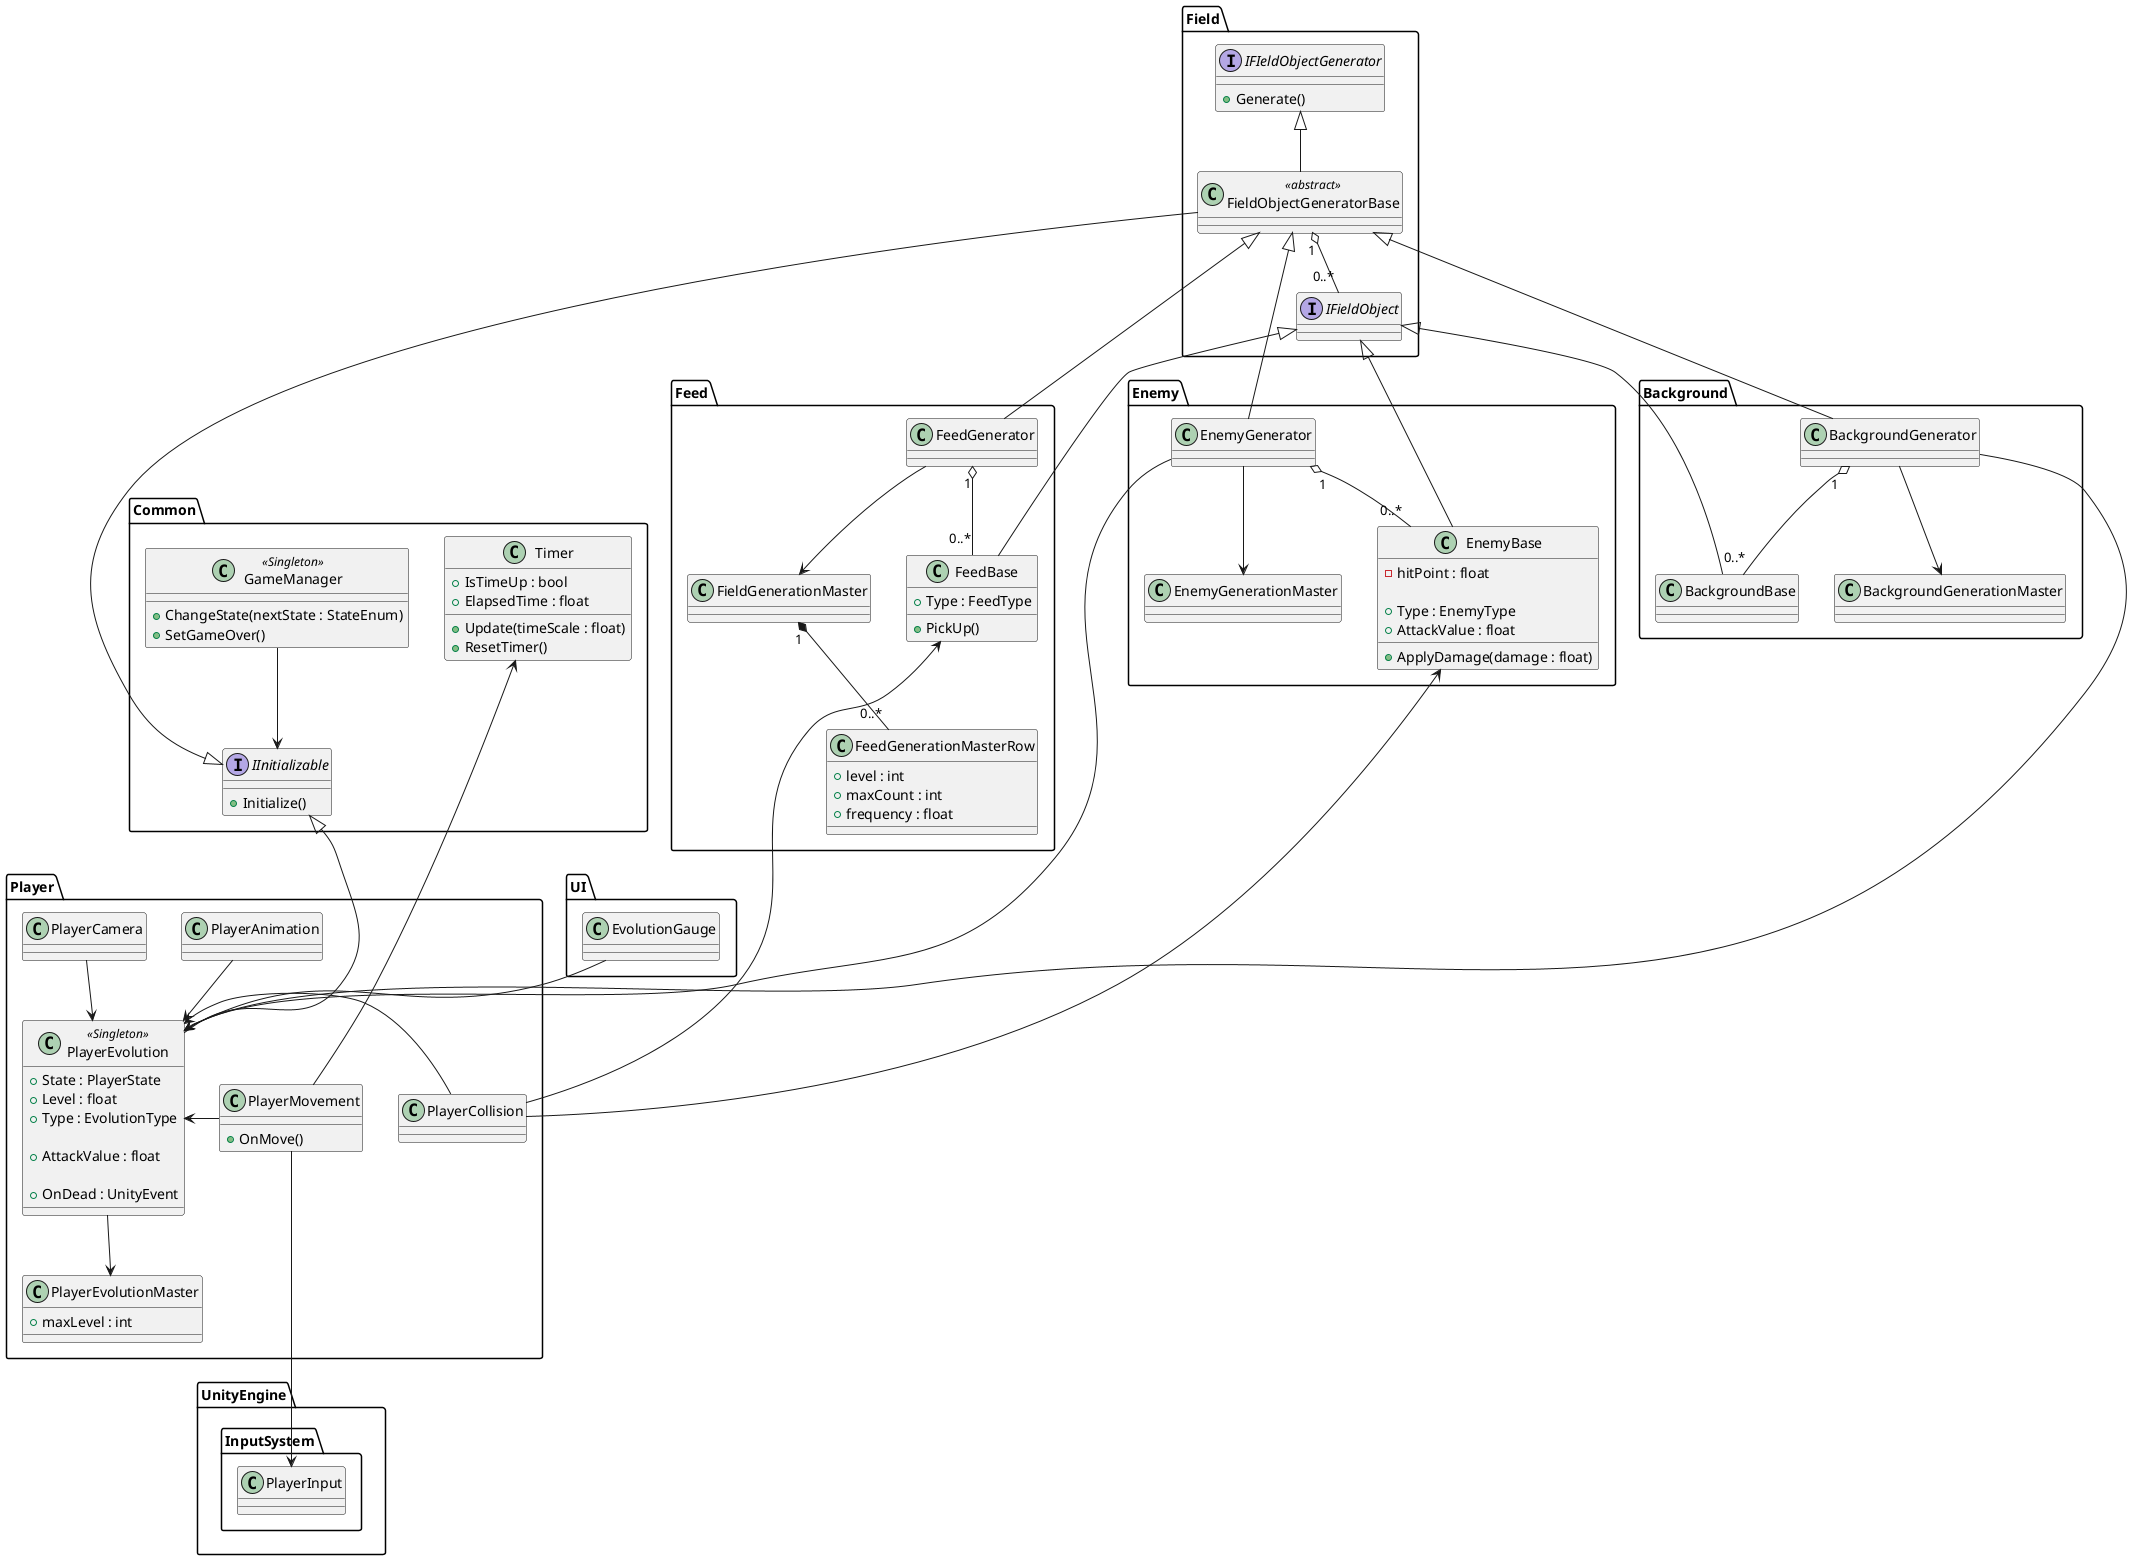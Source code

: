 @startuml Game

' InputSystem
package UnityEngine.InputSystem {
    class PlayerInput
}

' ゲーム共通
package Common {
    class GameManager <<Singleton>> {
        + ChangeState(nextState : StateEnum)
        + SetGameOver()
    }

    interface IInitializable {
        + Initialize()
    }

    GameManager --> IInitializable

    class Timer {
        + IsTimeUp : bool
        + ElapsedTime : float

        + Update(timeScale : float)
        + ResetTimer()
    }
}
' プレイヤー
package Player {
    class PlayerEvolution <<Singleton>> {
        + State : PlayerState
        + Level : float
        + Type : EvolutionType

        + AttackValue : float

        + OnDead : UnityEvent
    }
    IInitializable <|--- PlayerEvolution

    class PlayerMovement {
        + OnMove()
    }

    PlayerMovement -> PlayerEvolution
    PlayerMovement ---> PlayerInput
    Timer <--- PlayerMovement

    class PlayerAnimation {
    }

    PlayerAnimation --> PlayerEvolution

    class PlayerCollision {
    }

    PlayerCollision -> PlayerEvolution

    class PlayerEvolutionMaster {
        + maxLevel : int
    }
    PlayerEvolution --> PlayerEvolutionMaster

    class PlayerCamera {}
    PlayerCamera --> PlayerEvolution
}

package UI {
    class EvolutionGauge {
    }
    EvolutionGauge --> PlayerEvolution
}

' フィールド共通
package Field {
    interface IFieldObject {
    }
    interface IFIeldObjectGenerator {
        + Generate()
    }

    class FieldObjectGeneratorBase <<abstract>> {
    }
    IFIeldObjectGenerator <|-- FieldObjectGeneratorBase
    FieldObjectGeneratorBase -----|> IInitializable

    FieldObjectGeneratorBase "1" o-- "0..*" IFieldObject
}

' 敵
package Enemy {
    class EnemyBase {
        - hitPoint : float

        + Type : EnemyType
        + AttackValue : float
        + ApplyDamage(damage : float)
    }
    EnemyBase --|> IFieldObject

    class EnemyGenerator {
    }
    FieldObjectGeneratorBase <|--- EnemyGenerator
    EnemyGenerator "1" o-- "0..*" EnemyBase
    EnemyGenerator ----> PlayerEvolution

    EnemyGenerator --> EnemyGenerationMaster
}

' 餌
package Feed {
    class FeedBase {
        + Type : FeedType

        + PickUp()
    }
    FeedBase --|> IFieldObject

    class FeedGenerator {
    }
    FieldObjectGeneratorBase <|--- FeedGenerator
    FeedGenerator "1" o-- "0..*" FeedBase

    class FeedGenerationMasterRow {
        + level : int
        + maxCount : int
        + frequency : float
    }

    class FieldGenerationMaster {
    }
    FieldGenerationMaster "1" *-- "0..*" FeedGenerationMasterRow

    FeedGenerator --> FieldGenerationMaster



}

' 背景・その他飾り
package Background {
    class BackgroundBase {
    }
    BackgroundBase --|> IFieldObject

    class BackgroundGenerator {
    }
    FieldObjectGeneratorBase <|--- BackgroundGenerator
    BackgroundGenerator "1" o-- "0..*" BackgroundBase
    BackgroundGenerator ----> PlayerEvolution

    BackgroundGenerator --> BackgroundGenerationMaster
}

FeedBase <-- PlayerCollision
EnemyBase <-- PlayerCollision

@enduml